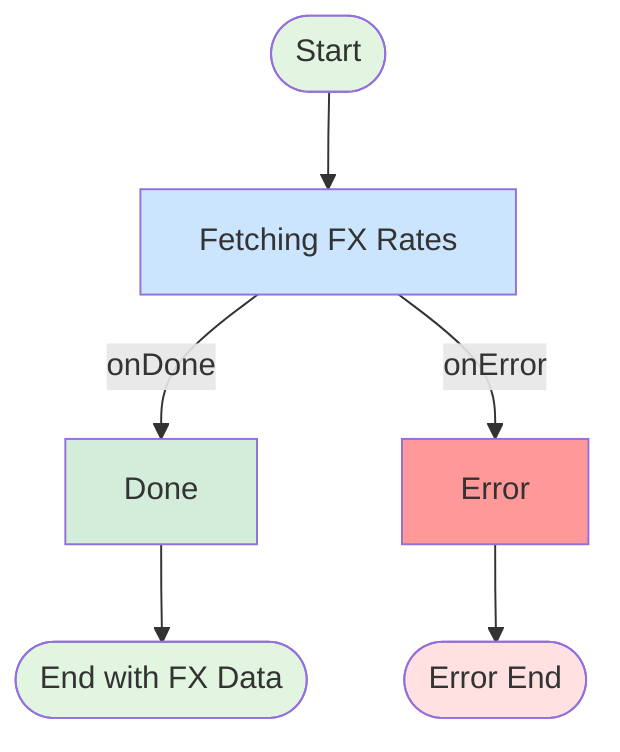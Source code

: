 graph TD
    Start([Start]) --> fetching[Fetching FX Rates]
    
    fetching -->|onDone| done[Done]
    fetching -->|onError| error[Error]
    
    done --> End([End with FX Data])
    error --> EndError([Error End])
    
    style Start fill:#e1f5e1
    style End fill:#e1f5e1
    style EndError fill:#ffe1e1
    style error fill:#ff9999
    style fetching fill:#cce5ff
    style done fill:#d4edda